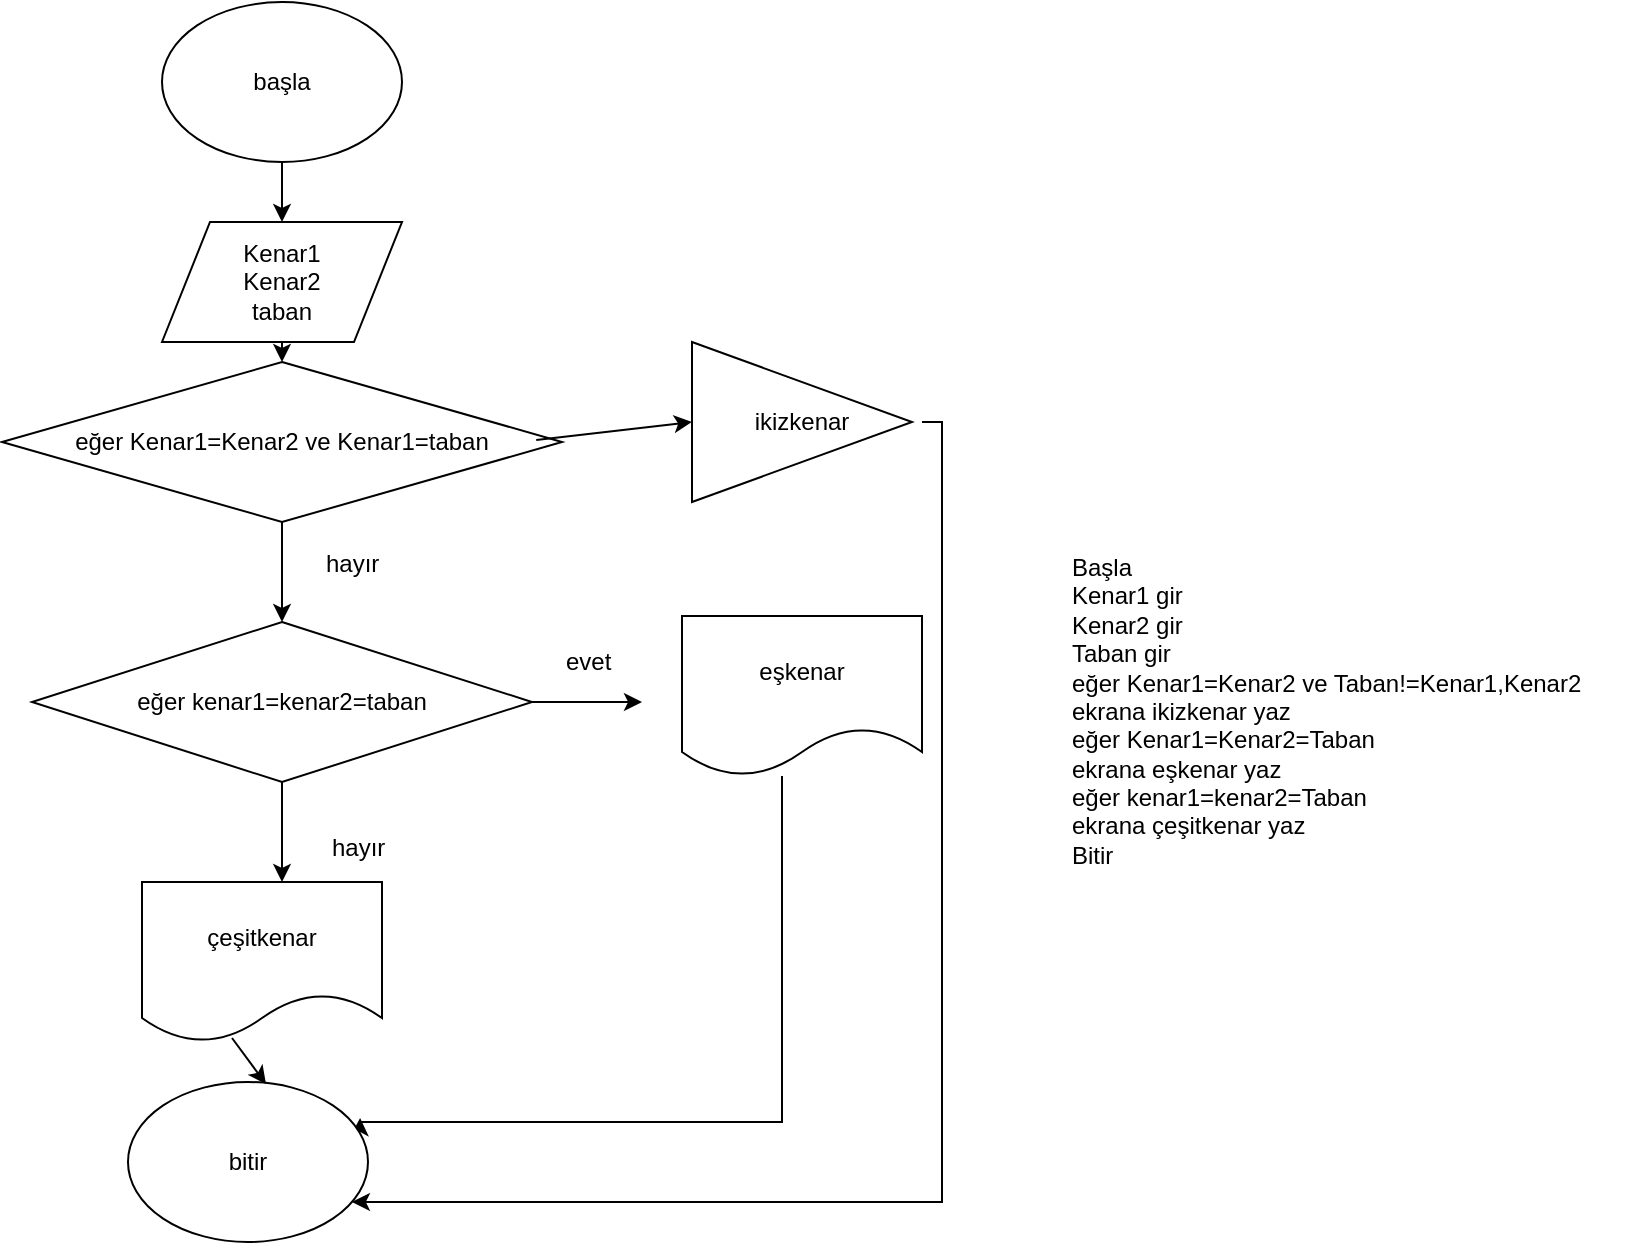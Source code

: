 <mxfile version="12.1.2" type="device" pages="1"><diagram id="YUoHyQ5ZGG8Tkt9OsRAl" name="Page-1"><mxGraphModel dx="768" dy="500" grid="1" gridSize="10" guides="1" tooltips="1" connect="1" arrows="1" fold="1" page="1" pageScale="1" pageWidth="827" pageHeight="1169" math="0" shadow="0"><root><mxCell id="0"/><mxCell id="1" parent="0"/><mxCell id="T6EMxsj59stsNNY9QgxZ-1" value="&lt;h1&gt;&lt;br&gt;&lt;/h1&gt;&lt;div&gt;Başla&lt;/div&gt;&lt;div&gt;Kenar1 gir&lt;/div&gt;&lt;div&gt;Kenar2 gir&lt;/div&gt;&lt;div&gt;Taban gir&lt;/div&gt;&lt;div&gt;eğer Kenar1=Kenar2 ve Taban!=Kenar1,Kenar2&lt;/div&gt;&lt;div&gt;ekrana ikizkenar yaz&lt;/div&gt;&lt;div&gt;eğer Kenar1=Kenar2=Taban&lt;/div&gt;&lt;div&gt;ekrana eşkenar yaz&lt;/div&gt;&lt;div&gt;eğer kenar1=kenar2=Taban&lt;/div&gt;&lt;div&gt;ekrana çeşitkenar yaz&lt;/div&gt;&lt;div&gt;Bitir&lt;/div&gt;" style="text;html=1;spacing=5;spacingTop=-20;whiteSpace=wrap;overflow=hidden;rounded=0;" parent="1" vertex="1"><mxGeometry x="540" y="245.214" width="290" height="210" as="geometry"/></mxCell><mxCell id="T6EMxsj59stsNNY9QgxZ-4" style="edgeStyle=orthogonalEdgeStyle;rounded=0;orthogonalLoop=1;jettySize=auto;html=1;" parent="1" source="T6EMxsj59stsNNY9QgxZ-2" target="T6EMxsj59stsNNY9QgxZ-3" edge="1"><mxGeometry relative="1" as="geometry"/></mxCell><mxCell id="T6EMxsj59stsNNY9QgxZ-2" value="başla" style="ellipse;whiteSpace=wrap;html=1;" parent="1" vertex="1"><mxGeometry x="90" y="20" width="120" height="80" as="geometry"/></mxCell><mxCell id="T6EMxsj59stsNNY9QgxZ-6" style="edgeStyle=orthogonalEdgeStyle;rounded=0;orthogonalLoop=1;jettySize=auto;html=1;exitX=0.5;exitY=1;exitDx=0;exitDy=0;entryX=0.5;entryY=0;entryDx=0;entryDy=0;" parent="1" source="T6EMxsj59stsNNY9QgxZ-3" target="T6EMxsj59stsNNY9QgxZ-5" edge="1"><mxGeometry relative="1" as="geometry"/></mxCell><mxCell id="T6EMxsj59stsNNY9QgxZ-3" value="Kenar1&lt;br&gt;Kenar2&lt;br&gt;taban" style="shape=parallelogram;perimeter=parallelogramPerimeter;whiteSpace=wrap;html=1;" parent="1" vertex="1"><mxGeometry x="90" y="130" width="120" height="60" as="geometry"/></mxCell><mxCell id="T6EMxsj59stsNNY9QgxZ-10" style="edgeStyle=orthogonalEdgeStyle;rounded=0;orthogonalLoop=1;jettySize=auto;html=1;exitX=0.5;exitY=1;exitDx=0;exitDy=0;" parent="1" source="T6EMxsj59stsNNY9QgxZ-5" edge="1"><mxGeometry relative="1" as="geometry"><mxPoint x="150" y="330" as="targetPoint"/></mxGeometry></mxCell><mxCell id="T6EMxsj59stsNNY9QgxZ-5" value="eğer Kenar1=Kenar2 ve Kenar1=taban" style="rhombus;whiteSpace=wrap;html=1;" parent="1" vertex="1"><mxGeometry x="10" y="200" width="280" height="80" as="geometry"/></mxCell><mxCell id="T6EMxsj59stsNNY9QgxZ-19" style="edgeStyle=orthogonalEdgeStyle;rounded=0;orthogonalLoop=1;jettySize=auto;html=1;" parent="1" target="T6EMxsj59stsNNY9QgxZ-23" edge="1"><mxGeometry relative="1" as="geometry"><mxPoint x="-260" y="620" as="targetPoint"/><mxPoint x="470" y="230" as="sourcePoint"/><Array as="points"><mxPoint x="480" y="230"/><mxPoint x="480" y="620"/></Array></mxGeometry></mxCell><mxCell id="T6EMxsj59stsNNY9QgxZ-11" value="hayır" style="text;html=1;resizable=0;points=[];autosize=1;align=left;verticalAlign=top;spacingTop=-4;" parent="1" vertex="1"><mxGeometry x="170" y="291" width="40" height="20" as="geometry"/></mxCell><mxCell id="T6EMxsj59stsNNY9QgxZ-15" style="edgeStyle=orthogonalEdgeStyle;rounded=0;orthogonalLoop=1;jettySize=auto;html=1;exitX=0.5;exitY=1;exitDx=0;exitDy=0;" parent="1" source="T6EMxsj59stsNNY9QgxZ-12" edge="1"><mxGeometry relative="1" as="geometry"><mxPoint x="150" y="460" as="targetPoint"/></mxGeometry></mxCell><mxCell id="T6EMxsj59stsNNY9QgxZ-12" value="eğer kenar1=kenar2=taban" style="rhombus;whiteSpace=wrap;html=1;" parent="1" vertex="1"><mxGeometry x="25" y="330" width="250" height="80" as="geometry"/></mxCell><mxCell id="T6EMxsj59stsNNY9QgxZ-21" style="edgeStyle=orthogonalEdgeStyle;rounded=0;orthogonalLoop=1;jettySize=auto;html=1;entryX=0.967;entryY=0.225;entryDx=0;entryDy=0;entryPerimeter=0;" parent="1" source="T6EMxsj59stsNNY9QgxZ-14" target="T6EMxsj59stsNNY9QgxZ-23" edge="1"><mxGeometry relative="1" as="geometry"><mxPoint x="-150" y="580" as="targetPoint"/><Array as="points"><mxPoint x="400" y="580"/><mxPoint x="189" y="580"/></Array></mxGeometry></mxCell><mxCell id="T6EMxsj59stsNNY9QgxZ-14" value="eşkenar" style="shape=document;whiteSpace=wrap;html=1;boundedLbl=1;" parent="1" vertex="1"><mxGeometry x="350" y="327" width="120" height="80" as="geometry"/></mxCell><mxCell id="T6EMxsj59stsNNY9QgxZ-16" value="hayır" style="text;html=1;resizable=0;points=[];autosize=1;align=left;verticalAlign=top;spacingTop=-4;" parent="1" vertex="1"><mxGeometry x="173" y="433" width="40" height="20" as="geometry"/></mxCell><mxCell id="T6EMxsj59stsNNY9QgxZ-18" value="çeşitkenar" style="shape=document;whiteSpace=wrap;html=1;boundedLbl=1;" parent="1" vertex="1"><mxGeometry x="80" y="460" width="120" height="80" as="geometry"/></mxCell><mxCell id="T6EMxsj59stsNNY9QgxZ-23" value="bitir" style="ellipse;whiteSpace=wrap;html=1;" parent="1" vertex="1"><mxGeometry x="73" y="560" width="120" height="80" as="geometry"/></mxCell><mxCell id="T6EMxsj59stsNNY9QgxZ-25" value="" style="endArrow=classic;html=1;" parent="1" source="T6EMxsj59stsNNY9QgxZ-18" edge="1"><mxGeometry width="50" height="50" relative="1" as="geometry"><mxPoint x="150" y="580" as="sourcePoint"/><mxPoint x="200" y="530" as="targetPoint"/></mxGeometry></mxCell><mxCell id="T6EMxsj59stsNNY9QgxZ-26" value="" style="endArrow=classic;html=1;exitX=0.375;exitY=0.975;exitDx=0;exitDy=0;exitPerimeter=0;entryX=0.575;entryY=0.013;entryDx=0;entryDy=0;entryPerimeter=0;" parent="1" source="T6EMxsj59stsNNY9QgxZ-18" target="T6EMxsj59stsNNY9QgxZ-23" edge="1"><mxGeometry width="50" height="50" relative="1" as="geometry"><mxPoint x="130" y="580" as="sourcePoint"/><mxPoint x="180" y="530" as="targetPoint"/></mxGeometry></mxCell><mxCell id="T6EMxsj59stsNNY9QgxZ-27" value="evet" style="text;html=1;resizable=0;points=[];autosize=1;align=left;verticalAlign=top;spacingTop=-4;" parent="1" vertex="1"><mxGeometry x="290" y="340" width="40" height="20" as="geometry"/></mxCell><mxCell id="e4P14JaxzDhZzGrIjqZq-1" value="" style="endArrow=classic;html=1;exitX=1;exitY=0.5;exitDx=0;exitDy=0;" parent="1" source="T6EMxsj59stsNNY9QgxZ-12" edge="1"><mxGeometry width="50" height="50" relative="1" as="geometry"><mxPoint x="-270" y="710" as="sourcePoint"/><mxPoint x="330" y="370" as="targetPoint"/></mxGeometry></mxCell><mxCell id="e4P14JaxzDhZzGrIjqZq-2" value="&lt;span style=&quot;white-space: normal&quot;&gt;ikizkenar&lt;/span&gt;" style="triangle;whiteSpace=wrap;html=1;" parent="1" vertex="1"><mxGeometry x="355" y="190" width="110" height="80" as="geometry"/></mxCell><mxCell id="e4P14JaxzDhZzGrIjqZq-3" value="" style="endArrow=classic;html=1;entryX=0;entryY=0.5;entryDx=0;entryDy=0;exitX=0.954;exitY=0.488;exitDx=0;exitDy=0;exitPerimeter=0;" parent="1" source="T6EMxsj59stsNNY9QgxZ-5" target="e4P14JaxzDhZzGrIjqZq-2" edge="1"><mxGeometry width="50" height="50" relative="1" as="geometry"><mxPoint x="250" y="300" as="sourcePoint"/><mxPoint x="280" y="270" as="targetPoint"/></mxGeometry></mxCell></root></mxGraphModel></diagram></mxfile>